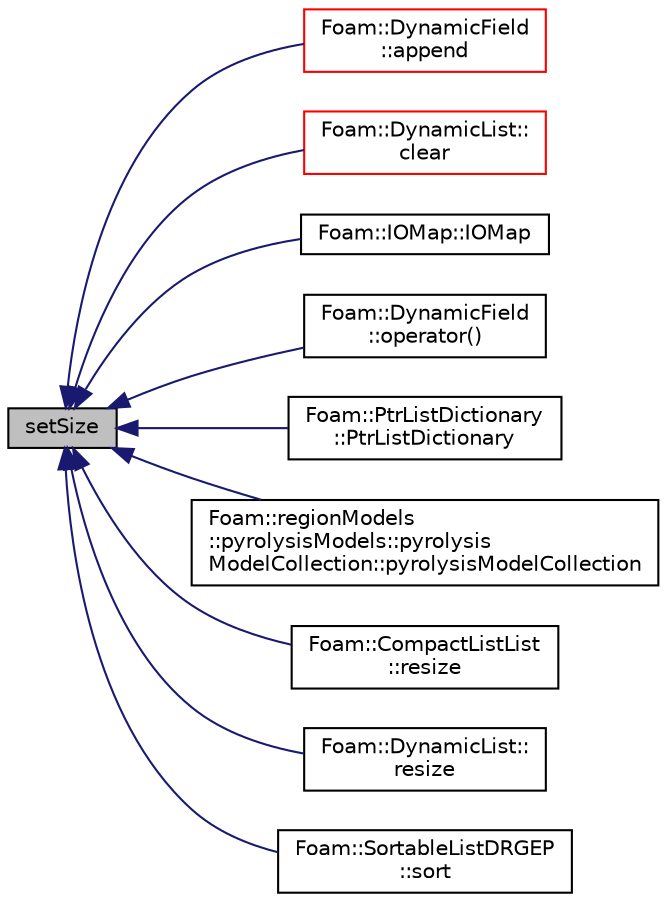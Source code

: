 digraph "setSize"
{
  bgcolor="transparent";
  edge [fontname="Helvetica",fontsize="10",labelfontname="Helvetica",labelfontsize="10"];
  node [fontname="Helvetica",fontsize="10",shape=record];
  rankdir="LR";
  Node1 [label="setSize",height=0.2,width=0.4,color="black", fillcolor="grey75", style="filled" fontcolor="black"];
  Node1 -> Node2 [dir="back",color="midnightblue",fontsize="10",style="solid",fontname="Helvetica"];
  Node2 [label="Foam::DynamicField\l::append",height=0.2,width=0.4,color="red",URL="$classFoam_1_1DynamicField.html#a113c7922a4e033d164e746c295a6dfed",tooltip="Append an element at the end of the list. "];
  Node1 -> Node3 [dir="back",color="midnightblue",fontsize="10",style="solid",fontname="Helvetica"];
  Node3 [label="Foam::DynamicList::\lclear",height=0.2,width=0.4,color="red",URL="$classFoam_1_1DynamicList.html#ac8bb3912a3ce86b15842e79d0b421204",tooltip="Clear the addressed list, i.e. set the size to zero. "];
  Node1 -> Node4 [dir="back",color="midnightblue",fontsize="10",style="solid",fontname="Helvetica"];
  Node4 [label="Foam::IOMap::IOMap",height=0.2,width=0.4,color="black",URL="$classFoam_1_1IOMap.html#a403e6373cc5e630c5fe4e8da7e83988b",tooltip="Construct from IOobject and a copy of Map content. "];
  Node1 -> Node5 [dir="back",color="midnightblue",fontsize="10",style="solid",fontname="Helvetica"];
  Node5 [label="Foam::DynamicField\l::operator()",height=0.2,width=0.4,color="black",URL="$classFoam_1_1DynamicField.html#aaf13fc793133de38f9cfc83032202b55",tooltip="Return non-const access to an element, resizing list if necessary. "];
  Node1 -> Node6 [dir="back",color="midnightblue",fontsize="10",style="solid",fontname="Helvetica"];
  Node6 [label="Foam::PtrListDictionary\l::PtrListDictionary",height=0.2,width=0.4,color="black",URL="$classFoam_1_1PtrListDictionary.html#ada48674b80224a8610891ec69bde8e64",tooltip="Copy construct. "];
  Node1 -> Node7 [dir="back",color="midnightblue",fontsize="10",style="solid",fontname="Helvetica"];
  Node7 [label="Foam::regionModels\l::pyrolysisModels::pyrolysis\lModelCollection::pyrolysisModelCollection",height=0.2,width=0.4,color="black",URL="$classFoam_1_1regionModels_1_1pyrolysisModels_1_1pyrolysisModelCollection.html#a1b4173eb8a704738b95f1ba8542805dc",tooltip="Construct from mesh. "];
  Node1 -> Node8 [dir="back",color="midnightblue",fontsize="10",style="solid",fontname="Helvetica"];
  Node8 [label="Foam::CompactListList\l::resize",height=0.2,width=0.4,color="black",URL="$classFoam_1_1CompactListList.html#a96274f77fb8295599986795ec45ab881",tooltip="Reset size of CompactListList. "];
  Node1 -> Node9 [dir="back",color="midnightblue",fontsize="10",style="solid",fontname="Helvetica"];
  Node9 [label="Foam::DynamicList::\lresize",height=0.2,width=0.4,color="black",URL="$classFoam_1_1DynamicList.html#a0a37ed69affa8c8e0e3c57a19282e991",tooltip="Alter addressable list size and fill new space with constant. "];
  Node1 -> Node10 [dir="back",color="midnightblue",fontsize="10",style="solid",fontname="Helvetica"];
  Node10 [label="Foam::SortableListDRGEP\l::sort",height=0.2,width=0.4,color="black",URL="$classFoam_1_1SortableListDRGEP.html#a47fdc9eea42b6975cdc835bb2e08810e",tooltip="Sort the list (if changed after construction time) "];
}
